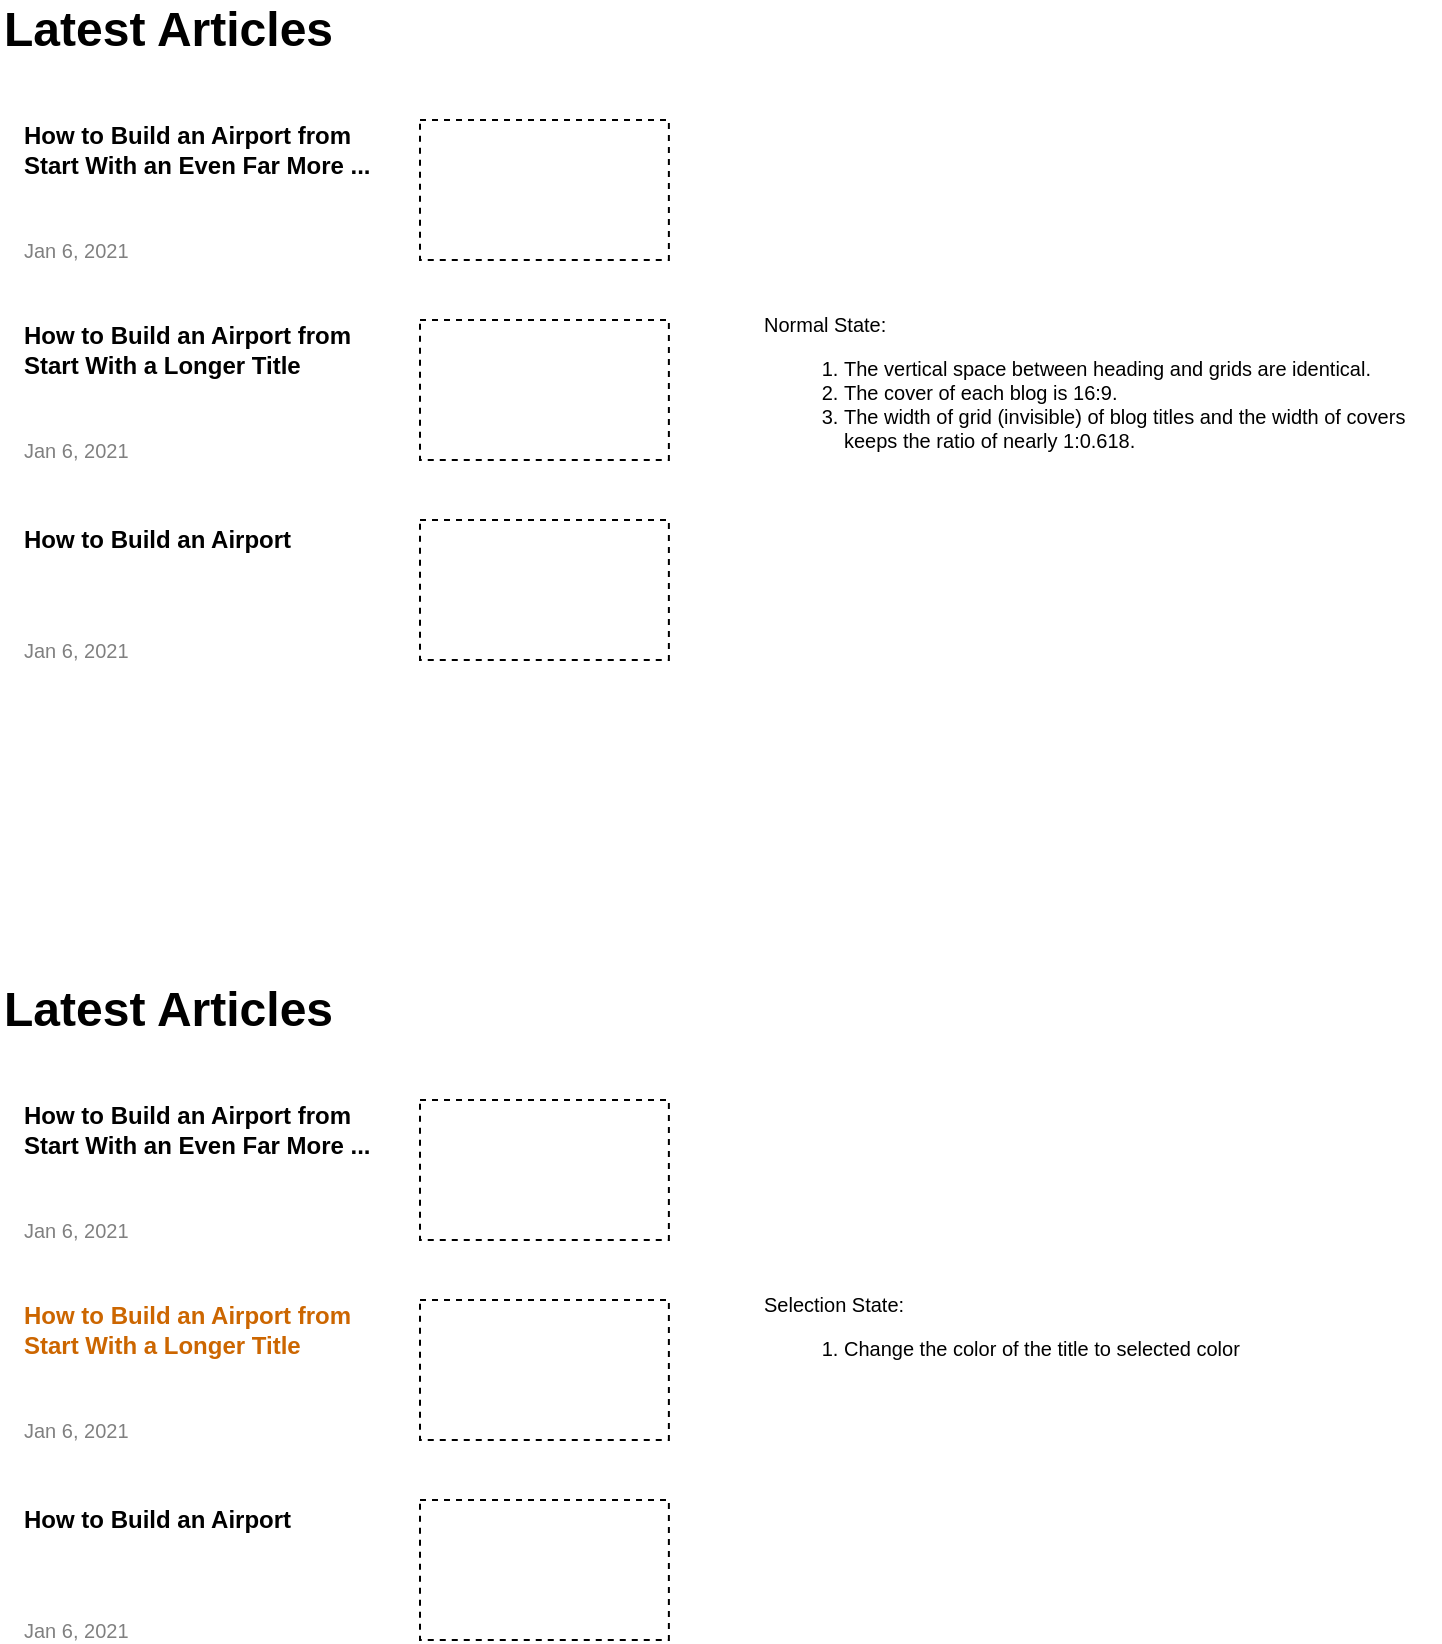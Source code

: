 <mxfile>
    <diagram id="27w06xP-gHnEaP2budzd" name="Page-1">
        <mxGraphModel dx="1532" dy="810" grid="1" gridSize="10" guides="1" tooltips="1" connect="1" arrows="1" fold="1" page="1" pageScale="1" pageWidth="827" pageHeight="1169" math="0" shadow="0">
            <root>
                <mxCell id="0"/>
                <mxCell id="1" parent="0"/>
                <mxCell id="13" value="How to Build an Airport from Start With an Even Far More ..." style="text;html=1;strokeColor=none;fillColor=none;align=left;verticalAlign=middle;whiteSpace=wrap;rounded=0;fontStyle=1" parent="1" vertex="1">
                    <mxGeometry x="50" y="190" width="190" height="30" as="geometry"/>
                </mxCell>
                <mxCell id="14" value="Jan 6, 2021" style="text;html=1;strokeColor=none;fillColor=none;align=left;verticalAlign=middle;whiteSpace=wrap;rounded=0;fontSize=10;fontColor=#808080;" parent="1" vertex="1">
                    <mxGeometry x="50" y="250" width="90" height="10" as="geometry"/>
                </mxCell>
                <mxCell id="15" value="" style="rounded=0;whiteSpace=wrap;html=1;fontSize=10;fontColor=#808080;dashed=1;fillColor=none;aspect=fixed;" parent="1" vertex="1">
                    <mxGeometry x="250.0" y="190" width="124.44" height="70" as="geometry"/>
                </mxCell>
                <mxCell id="28" value="How to Build an Airport from Start With a Longer Title" style="text;html=1;strokeColor=none;fillColor=none;align=left;verticalAlign=middle;whiteSpace=wrap;rounded=0;fontStyle=1" vertex="1" parent="1">
                    <mxGeometry x="50" y="290" width="190" height="30" as="geometry"/>
                </mxCell>
                <mxCell id="29" value="Jan 6, 2021" style="text;html=1;strokeColor=none;fillColor=none;align=left;verticalAlign=middle;whiteSpace=wrap;rounded=0;fontSize=10;fontColor=#808080;" vertex="1" parent="1">
                    <mxGeometry x="50" y="350" width="90" height="10" as="geometry"/>
                </mxCell>
                <mxCell id="30" value="" style="rounded=0;whiteSpace=wrap;html=1;fontSize=10;fontColor=#808080;dashed=1;fillColor=none;aspect=fixed;" vertex="1" parent="1">
                    <mxGeometry x="250" y="290" width="124.44" height="70" as="geometry"/>
                </mxCell>
                <mxCell id="31" value="How to Build an Airport&amp;nbsp;" style="text;html=1;strokeColor=none;fillColor=none;align=left;verticalAlign=middle;whiteSpace=wrap;rounded=0;fontStyle=1" vertex="1" parent="1">
                    <mxGeometry x="50" y="390" width="190" height="20" as="geometry"/>
                </mxCell>
                <mxCell id="32" value="Jan 6, 2021" style="text;html=1;strokeColor=none;fillColor=none;align=left;verticalAlign=middle;whiteSpace=wrap;rounded=0;fontSize=10;fontColor=#808080;" vertex="1" parent="1">
                    <mxGeometry x="50" y="450" width="90" height="10" as="geometry"/>
                </mxCell>
                <mxCell id="33" value="" style="rounded=0;whiteSpace=wrap;html=1;fontSize=10;fontColor=#808080;dashed=1;fillColor=none;aspect=fixed;" vertex="1" parent="1">
                    <mxGeometry x="250.0" y="390" width="124.44" height="70" as="geometry"/>
                </mxCell>
                <mxCell id="39" value="Latest Articles" style="text;strokeColor=none;fillColor=none;html=1;fontSize=24;fontStyle=1;verticalAlign=middle;align=left;dashed=1;" vertex="1" parent="1">
                    <mxGeometry x="40" y="130" width="170" height="30" as="geometry"/>
                </mxCell>
                <mxCell id="41" value="Normal State:&lt;br&gt;&lt;ol&gt;&lt;li&gt;The vertical space between heading and grids are identical.&lt;/li&gt;&lt;li&gt;The cover of each blog is 16:9.&lt;/li&gt;&lt;li&gt;The width of grid (invisible) of blog titles and the width of covers keeps the ratio of nearly 1:0.618.&lt;/li&gt;&lt;/ol&gt;" style="text;html=1;strokeColor=none;fillColor=none;align=left;verticalAlign=top;whiteSpace=wrap;rounded=0;dashed=1;fontSize=10;" vertex="1" parent="1">
                    <mxGeometry x="420" y="280" width="340" height="100" as="geometry"/>
                </mxCell>
                <mxCell id="43" value="How to Build an Airport from Start With an Even Far More ..." style="text;html=1;strokeColor=none;fillColor=none;align=left;verticalAlign=middle;whiteSpace=wrap;rounded=0;fontStyle=1" vertex="1" parent="1">
                    <mxGeometry x="50" y="680" width="190" height="30" as="geometry"/>
                </mxCell>
                <mxCell id="44" value="Jan 6, 2021" style="text;html=1;strokeColor=none;fillColor=none;align=left;verticalAlign=middle;whiteSpace=wrap;rounded=0;fontSize=10;fontColor=#808080;" vertex="1" parent="1">
                    <mxGeometry x="50" y="740" width="90" height="10" as="geometry"/>
                </mxCell>
                <mxCell id="45" value="" style="rounded=0;whiteSpace=wrap;html=1;fontSize=10;fontColor=#808080;dashed=1;fillColor=none;aspect=fixed;" vertex="1" parent="1">
                    <mxGeometry x="250.0" y="680" width="124.44" height="70" as="geometry"/>
                </mxCell>
                <mxCell id="46" value="How to Build an Airport from Start With a Longer Title" style="text;html=1;strokeColor=none;fillColor=none;align=left;verticalAlign=middle;whiteSpace=wrap;rounded=0;fontStyle=1;fontColor=#CC6600;" vertex="1" parent="1">
                    <mxGeometry x="50" y="780" width="190" height="30" as="geometry"/>
                </mxCell>
                <mxCell id="47" value="Jan 6, 2021" style="text;html=1;strokeColor=none;fillColor=none;align=left;verticalAlign=middle;whiteSpace=wrap;rounded=0;fontSize=10;fontColor=#808080;" vertex="1" parent="1">
                    <mxGeometry x="50" y="840" width="90" height="10" as="geometry"/>
                </mxCell>
                <mxCell id="48" value="" style="rounded=0;whiteSpace=wrap;html=1;fontSize=10;fontColor=#808080;dashed=1;fillColor=none;aspect=fixed;" vertex="1" parent="1">
                    <mxGeometry x="250" y="780" width="124.44" height="70" as="geometry"/>
                </mxCell>
                <mxCell id="49" value="How to Build an Airport&amp;nbsp;" style="text;html=1;strokeColor=none;fillColor=none;align=left;verticalAlign=middle;whiteSpace=wrap;rounded=0;fontStyle=1" vertex="1" parent="1">
                    <mxGeometry x="50" y="880" width="190" height="20" as="geometry"/>
                </mxCell>
                <mxCell id="50" value="Jan 6, 2021" style="text;html=1;strokeColor=none;fillColor=none;align=left;verticalAlign=middle;whiteSpace=wrap;rounded=0;fontSize=10;fontColor=#808080;" vertex="1" parent="1">
                    <mxGeometry x="50" y="940" width="90" height="10" as="geometry"/>
                </mxCell>
                <mxCell id="51" value="" style="rounded=0;whiteSpace=wrap;html=1;fontSize=10;fontColor=#808080;dashed=1;fillColor=none;aspect=fixed;" vertex="1" parent="1">
                    <mxGeometry x="250.0" y="880" width="124.44" height="70" as="geometry"/>
                </mxCell>
                <mxCell id="52" value="Latest Articles" style="text;strokeColor=none;fillColor=none;html=1;fontSize=24;fontStyle=1;verticalAlign=middle;align=left;dashed=1;" vertex="1" parent="1">
                    <mxGeometry x="40" y="620" width="170" height="30" as="geometry"/>
                </mxCell>
                <mxCell id="53" value="Selection State:&lt;br&gt;&lt;ol&gt;&lt;li&gt;Change the color of the title to selected color&lt;/li&gt;&lt;/ol&gt;" style="text;html=1;strokeColor=none;fillColor=none;align=left;verticalAlign=top;whiteSpace=wrap;rounded=0;dashed=1;fontSize=10;" vertex="1" parent="1">
                    <mxGeometry x="420" y="770" width="340" height="100" as="geometry"/>
                </mxCell>
            </root>
        </mxGraphModel>
    </diagram>
</mxfile>